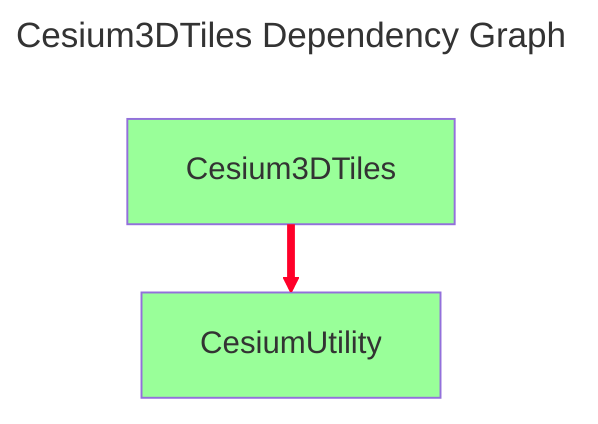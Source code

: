 ---
config:
  layout: elk
title: Cesium3DTiles Dependency Graph
---
graph TD
  classDef dependencyNode fill:#fff,stroke:#ccc,color:#666
  classDef libraryNode fill:#9f9
  Cesium3DTiles[Cesium3DTiles] --> CesiumUtility[CesiumUtility]
  class CesiumUtility,Cesium3DTiles libraryNode
  linkStyle 0 stroke:#ff0029,stroke-width:4px